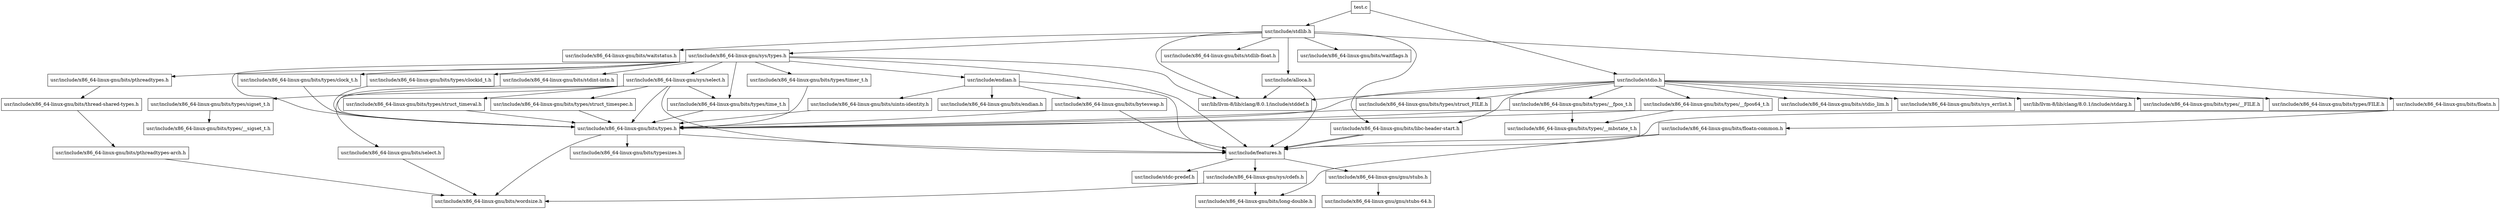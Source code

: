 /* dependency graph generated with clang-8

to print include paths:
clang -E -v - </dev/null 2>inc.txt

to generate graph (adjust the include path if needed
clang -cc1 -dependency-dot out.gv -I/usr/local/include -I/usr/lib/llvm-8/lib/clang/8.0.1/include -I/usr/include/x86_64-linux-gnu -I/usr/include test.c

*/
digraph "dependencies" {
  header_1 [ shape="box", label="usr/include/stdio.h"];
  header_0 [ shape="box", label="test.c"];
  header_2 [ shape="box", label="usr/include/x86_64-linux-gnu/bits/libc-header-start.h"];
  header_3 [ shape="box", label="usr/include/features.h"];
  header_4 [ shape="box", label="usr/include/stdc-predef.h"];
  header_5 [ shape="box", label="usr/include/x86_64-linux-gnu/sys/cdefs.h"];
  header_6 [ shape="box", label="usr/include/x86_64-linux-gnu/bits/wordsize.h"];
  header_7 [ shape="box", label="usr/include/x86_64-linux-gnu/bits/long-double.h"];
  header_8 [ shape="box", label="usr/include/x86_64-linux-gnu/gnu/stubs.h"];
  header_9 [ shape="box", label="usr/include/x86_64-linux-gnu/gnu/stubs-64.h"];
  header_10 [ shape="box", label="usr/lib/llvm-8/lib/clang/8.0.1/include/stddef.h"];
  header_11 [ shape="box", label="usr/lib/llvm-8/lib/clang/8.0.1/include/stdarg.h"];
  header_12 [ shape="box", label="usr/include/x86_64-linux-gnu/bits/types.h"];
  header_13 [ shape="box", label="usr/include/x86_64-linux-gnu/bits/typesizes.h"];
  header_14 [ shape="box", label="usr/include/x86_64-linux-gnu/bits/types/__fpos_t.h"];
  header_15 [ shape="box", label="usr/include/x86_64-linux-gnu/bits/types/__mbstate_t.h"];
  header_16 [ shape="box", label="usr/include/x86_64-linux-gnu/bits/types/__fpos64_t.h"];
  header_17 [ shape="box", label="usr/include/x86_64-linux-gnu/bits/types/__FILE.h"];
  header_18 [ shape="box", label="usr/include/x86_64-linux-gnu/bits/types/FILE.h"];
  header_19 [ shape="box", label="usr/include/x86_64-linux-gnu/bits/types/struct_FILE.h"];
  header_20 [ shape="box", label="usr/include/x86_64-linux-gnu/bits/stdio_lim.h"];
  header_21 [ shape="box", label="usr/include/x86_64-linux-gnu/bits/sys_errlist.h"];
  header_22 [ shape="box", label="usr/include/stdlib.h"];
  header_23 [ shape="box", label="usr/include/x86_64-linux-gnu/bits/waitflags.h"];
  header_24 [ shape="box", label="usr/include/x86_64-linux-gnu/bits/waitstatus.h"];
  header_25 [ shape="box", label="usr/include/x86_64-linux-gnu/bits/floatn.h"];
  header_26 [ shape="box", label="usr/include/x86_64-linux-gnu/bits/floatn-common.h"];
  header_27 [ shape="box", label="usr/include/x86_64-linux-gnu/sys/types.h"];
  header_28 [ shape="box", label="usr/include/x86_64-linux-gnu/bits/types/clock_t.h"];
  header_29 [ shape="box", label="usr/include/x86_64-linux-gnu/bits/types/clockid_t.h"];
  header_30 [ shape="box", label="usr/include/x86_64-linux-gnu/bits/types/time_t.h"];
  header_31 [ shape="box", label="usr/include/x86_64-linux-gnu/bits/types/timer_t.h"];
  header_32 [ shape="box", label="usr/include/x86_64-linux-gnu/bits/stdint-intn.h"];
  header_33 [ shape="box", label="usr/include/endian.h"];
  header_34 [ shape="box", label="usr/include/x86_64-linux-gnu/bits/endian.h"];
  header_35 [ shape="box", label="usr/include/x86_64-linux-gnu/bits/byteswap.h"];
  header_36 [ shape="box", label="usr/include/x86_64-linux-gnu/bits/uintn-identity.h"];
  header_37 [ shape="box", label="usr/include/x86_64-linux-gnu/sys/select.h"];
  header_38 [ shape="box", label="usr/include/x86_64-linux-gnu/bits/select.h"];
  header_39 [ shape="box", label="usr/include/x86_64-linux-gnu/bits/types/sigset_t.h"];
  header_40 [ shape="box", label="usr/include/x86_64-linux-gnu/bits/types/__sigset_t.h"];
  header_41 [ shape="box", label="usr/include/x86_64-linux-gnu/bits/types/struct_timeval.h"];
  header_42 [ shape="box", label="usr/include/x86_64-linux-gnu/bits/types/struct_timespec.h"];
  header_43 [ shape="box", label="usr/include/x86_64-linux-gnu/bits/pthreadtypes.h"];
  header_44 [ shape="box", label="usr/include/x86_64-linux-gnu/bits/thread-shared-types.h"];
  header_45 [ shape="box", label="usr/include/x86_64-linux-gnu/bits/pthreadtypes-arch.h"];
  header_46 [ shape="box", label="usr/include/alloca.h"];
  header_47 [ shape="box", label="usr/include/x86_64-linux-gnu/bits/stdlib-float.h"];
  header_3 -> header_4;
  header_3 -> header_5;
  header_3 -> header_8;
  header_5 -> header_6;
  header_5 -> header_7;
  header_32 -> header_12;
  header_41 -> header_12;
  header_8 -> header_9;
  header_46 -> header_3;
  header_46 -> header_10;
  header_43 -> header_44;
  header_33 -> header_3;
  header_33 -> header_34;
  header_33 -> header_35;
  header_33 -> header_36;
  header_45 -> header_6;
  header_27 -> header_3;
  header_27 -> header_12;
  header_27 -> header_28;
  header_27 -> header_29;
  header_27 -> header_30;
  header_27 -> header_31;
  header_27 -> header_10;
  header_27 -> header_32;
  header_27 -> header_33;
  header_27 -> header_37;
  header_27 -> header_43;
  header_26 -> header_3;
  header_26 -> header_7;
  header_16 -> header_12;
  header_16 -> header_15;
  header_12 -> header_3;
  header_12 -> header_6;
  header_12 -> header_13;
  header_39 -> header_40;
  header_14 -> header_12;
  header_14 -> header_15;
  header_28 -> header_12;
  header_38 -> header_6;
  header_30 -> header_12;
  header_44 -> header_45;
  header_36 -> header_12;
  header_37 -> header_3;
  header_37 -> header_12;
  header_37 -> header_38;
  header_37 -> header_39;
  header_37 -> header_30;
  header_37 -> header_41;
  header_37 -> header_42;
  header_2 -> header_3;
  header_2 -> header_3;
  header_25 -> header_3;
  header_25 -> header_26;
  header_35 -> header_3;
  header_35 -> header_12;
  header_42 -> header_12;
  header_1 -> header_2;
  header_1 -> header_10;
  header_1 -> header_11;
  header_1 -> header_12;
  header_1 -> header_14;
  header_1 -> header_16;
  header_1 -> header_17;
  header_1 -> header_18;
  header_1 -> header_19;
  header_1 -> header_20;
  header_1 -> header_21;
  header_19 -> header_12;
  header_0 -> header_1;
  header_0 -> header_22;
  header_31 -> header_12;
  header_29 -> header_12;
  header_22 -> header_2;
  header_22 -> header_10;
  header_22 -> header_23;
  header_22 -> header_24;
  header_22 -> header_25;
  header_22 -> header_27;
  header_22 -> header_46;
  header_22 -> header_47;
}

